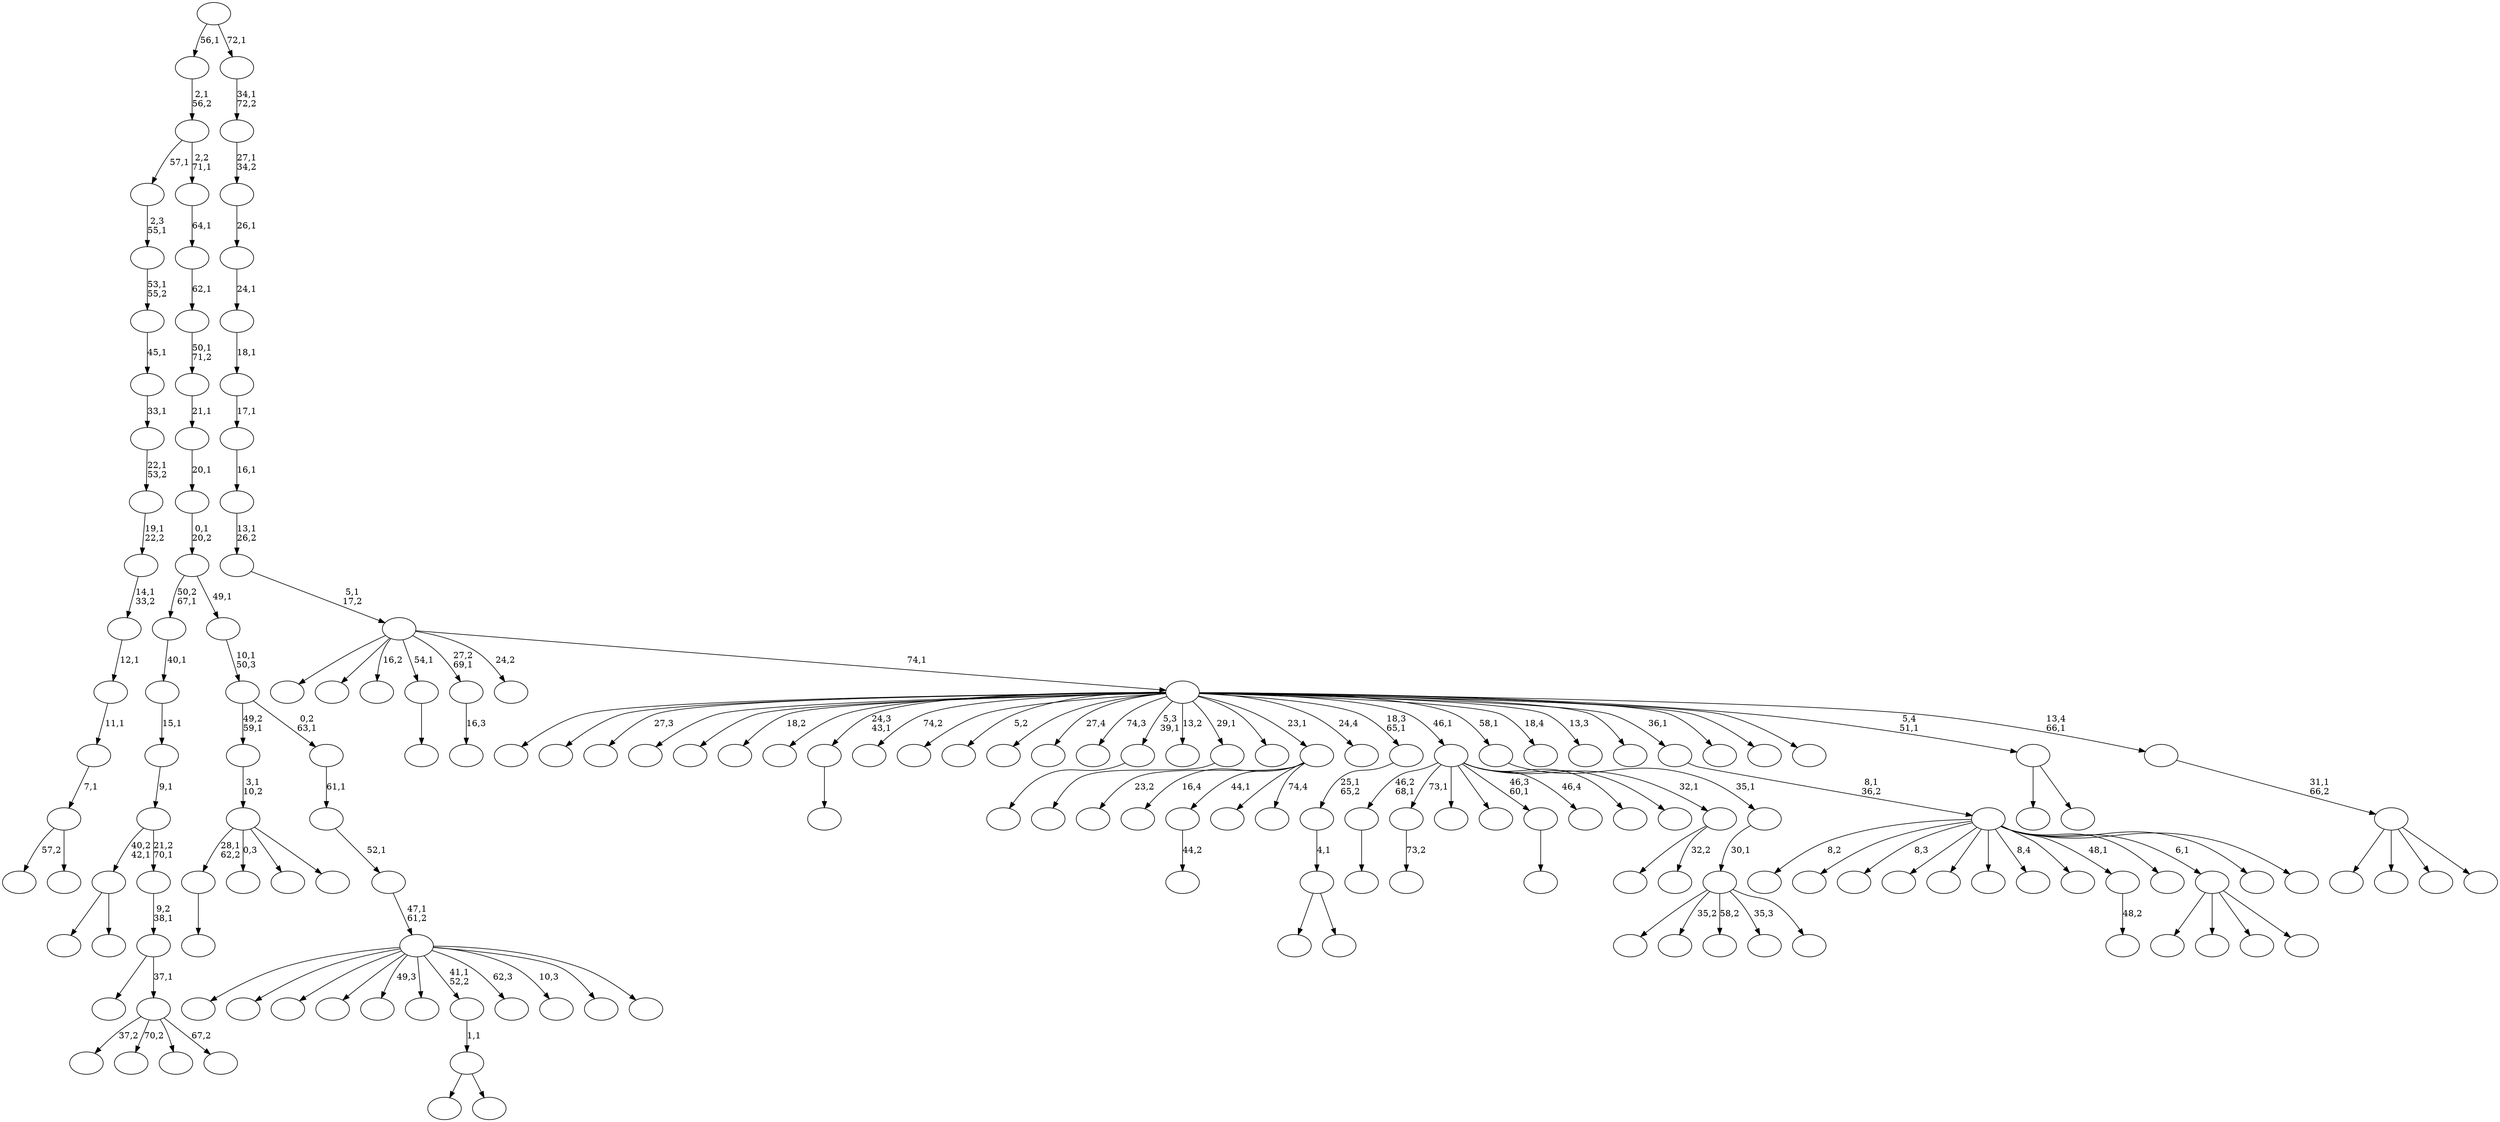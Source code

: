 digraph T {
	175 [label=""]
	174 [label=""]
	173 [label=""]
	172 [label=""]
	171 [label=""]
	170 [label=""]
	169 [label=""]
	168 [label=""]
	167 [label=""]
	166 [label=""]
	165 [label=""]
	164 [label=""]
	163 [label=""]
	162 [label=""]
	161 [label=""]
	160 [label=""]
	159 [label=""]
	158 [label=""]
	157 [label=""]
	156 [label=""]
	155 [label=""]
	154 [label=""]
	153 [label=""]
	152 [label=""]
	151 [label=""]
	150 [label=""]
	149 [label=""]
	148 [label=""]
	147 [label=""]
	146 [label=""]
	145 [label=""]
	144 [label=""]
	143 [label=""]
	142 [label=""]
	141 [label=""]
	140 [label=""]
	139 [label=""]
	138 [label=""]
	137 [label=""]
	136 [label=""]
	135 [label=""]
	134 [label=""]
	133 [label=""]
	132 [label=""]
	131 [label=""]
	130 [label=""]
	129 [label=""]
	128 [label=""]
	127 [label=""]
	126 [label=""]
	125 [label=""]
	124 [label=""]
	123 [label=""]
	122 [label=""]
	121 [label=""]
	120 [label=""]
	119 [label=""]
	118 [label=""]
	117 [label=""]
	116 [label=""]
	115 [label=""]
	114 [label=""]
	113 [label=""]
	112 [label=""]
	111 [label=""]
	110 [label=""]
	109 [label=""]
	108 [label=""]
	107 [label=""]
	106 [label=""]
	105 [label=""]
	104 [label=""]
	103 [label=""]
	102 [label=""]
	101 [label=""]
	100 [label=""]
	99 [label=""]
	98 [label=""]
	97 [label=""]
	96 [label=""]
	95 [label=""]
	94 [label=""]
	93 [label=""]
	92 [label=""]
	91 [label=""]
	90 [label=""]
	89 [label=""]
	88 [label=""]
	87 [label=""]
	86 [label=""]
	85 [label=""]
	84 [label=""]
	83 [label=""]
	82 [label=""]
	81 [label=""]
	80 [label=""]
	79 [label=""]
	78 [label=""]
	77 [label=""]
	76 [label=""]
	75 [label=""]
	74 [label=""]
	73 [label=""]
	72 [label=""]
	71 [label=""]
	70 [label=""]
	69 [label=""]
	68 [label=""]
	67 [label=""]
	66 [label=""]
	65 [label=""]
	64 [label=""]
	63 [label=""]
	62 [label=""]
	61 [label=""]
	60 [label=""]
	59 [label=""]
	58 [label=""]
	57 [label=""]
	56 [label=""]
	55 [label=""]
	54 [label=""]
	53 [label=""]
	52 [label=""]
	51 [label=""]
	50 [label=""]
	49 [label=""]
	48 [label=""]
	47 [label=""]
	46 [label=""]
	45 [label=""]
	44 [label=""]
	43 [label=""]
	42 [label=""]
	41 [label=""]
	40 [label=""]
	39 [label=""]
	38 [label=""]
	37 [label=""]
	36 [label=""]
	35 [label=""]
	34 [label=""]
	33 [label=""]
	32 [label=""]
	31 [label=""]
	30 [label=""]
	29 [label=""]
	28 [label=""]
	27 [label=""]
	26 [label=""]
	25 [label=""]
	24 [label=""]
	23 [label=""]
	22 [label=""]
	21 [label=""]
	20 [label=""]
	19 [label=""]
	18 [label=""]
	17 [label=""]
	16 [label=""]
	15 [label=""]
	14 [label=""]
	13 [label=""]
	12 [label=""]
	11 [label=""]
	10 [label=""]
	9 [label=""]
	8 [label=""]
	7 [label=""]
	6 [label=""]
	5 [label=""]
	4 [label=""]
	3 [label=""]
	2 [label=""]
	1 [label=""]
	0 [label=""]
	170 -> 171 [label=""]
	166 -> 175 [label=""]
	166 -> 167 [label=""]
	160 -> 161 [label=""]
	153 -> 154 [label=""]
	144 -> 145 [label="73,2"]
	139 -> 168 [label="57,2"]
	139 -> 140 [label=""]
	138 -> 139 [label="7,1"]
	137 -> 138 [label="11,1"]
	136 -> 137 [label="12,1"]
	135 -> 136 [label="14,1\n33,2"]
	134 -> 135 [label="19,1\n22,2"]
	133 -> 134 [label="22,1\n53,2"]
	132 -> 133 [label="33,1"]
	131 -> 132 [label="45,1"]
	130 -> 131 [label="53,1\n55,2"]
	129 -> 130 [label="2,3\n55,1"]
	118 -> 119 [label=""]
	110 -> 111 [label="16,3"]
	103 -> 104 [label=""]
	99 -> 100 [label=""]
	97 -> 98 [label="48,2"]
	90 -> 91 [label="44,2"]
	87 -> 88 [label=""]
	84 -> 127 [label=""]
	84 -> 85 [label=""]
	83 -> 84 [label="1,1"]
	78 -> 170 [label="28,1\n62,2"]
	78 -> 169 [label="0,3"]
	78 -> 102 [label=""]
	78 -> 79 [label=""]
	77 -> 78 [label="3,1\n10,2"]
	71 -> 124 [label=""]
	71 -> 80 [label=""]
	71 -> 73 [label=""]
	71 -> 72 [label=""]
	69 -> 162 [label="23,2"]
	69 -> 114 [label="16,4"]
	69 -> 90 [label="44,1"]
	69 -> 76 [label=""]
	69 -> 70 [label="74,4"]
	65 -> 163 [label=""]
	65 -> 66 [label=""]
	64 -> 65 [label="4,1"]
	63 -> 64 [label="25,1\n65,2"]
	61 -> 125 [label=""]
	61 -> 62 [label="32,2"]
	60 -> 160 [label="46,2\n68,1"]
	60 -> 144 [label="73,1"]
	60 -> 116 [label=""]
	60 -> 108 [label=""]
	60 -> 99 [label="46,3\n60,1"]
	60 -> 95 [label="46,4"]
	60 -> 92 [label=""]
	60 -> 74 [label=""]
	60 -> 61 [label="32,1"]
	57 -> 174 [label=""]
	57 -> 128 [label="35,2"]
	57 -> 115 [label="58,2"]
	57 -> 93 [label="35,3"]
	57 -> 58 [label=""]
	56 -> 57 [label="30,1"]
	55 -> 56 [label="35,1"]
	46 -> 122 [label="37,2"]
	46 -> 94 [label="70,2"]
	46 -> 59 [label=""]
	46 -> 47 [label="67,2"]
	45 -> 165 [label=""]
	45 -> 46 [label="37,1"]
	44 -> 45 [label="9,2\n38,1"]
	43 -> 166 [label="40,2\n42,1"]
	43 -> 44 [label="21,2\n70,1"]
	42 -> 43 [label="9,1"]
	41 -> 42 [label="15,1"]
	40 -> 41 [label="40,1"]
	38 -> 149 [label=""]
	38 -> 148 [label=""]
	38 -> 143 [label=""]
	38 -> 120 [label=""]
	38 -> 89 [label="49,3"]
	38 -> 86 [label=""]
	38 -> 83 [label="41,1\n52,2"]
	38 -> 81 [label="62,3"]
	38 -> 52 [label="10,3"]
	38 -> 50 [label=""]
	38 -> 39 [label=""]
	37 -> 38 [label="47,1\n61,2"]
	36 -> 37 [label="52,1"]
	35 -> 36 [label="61,1"]
	34 -> 77 [label="49,2\n59,1"]
	34 -> 35 [label="0,2\n63,1"]
	33 -> 34 [label="10,1\n50,3"]
	32 -> 40 [label="50,2\n67,1"]
	32 -> 33 [label="49,1"]
	31 -> 32 [label="0,1\n20,2"]
	30 -> 31 [label="20,1"]
	29 -> 30 [label="21,1"]
	28 -> 29 [label="50,1\n71,2"]
	27 -> 28 [label="62,1"]
	26 -> 27 [label="64,1"]
	25 -> 129 [label="57,1"]
	25 -> 26 [label="2,2\n71,1"]
	24 -> 25 [label="2,1\n56,2"]
	21 -> 156 [label="8,2"]
	21 -> 150 [label=""]
	21 -> 146 [label="8,3"]
	21 -> 126 [label=""]
	21 -> 121 [label=""]
	21 -> 117 [label=""]
	21 -> 112 [label="8,4"]
	21 -> 105 [label=""]
	21 -> 97 [label="48,1"]
	21 -> 75 [label=""]
	21 -> 71 [label="6,1"]
	21 -> 51 [label=""]
	21 -> 22 [label=""]
	20 -> 21 [label="8,1\n36,2"]
	15 -> 48 [label=""]
	15 -> 16 [label=""]
	13 -> 113 [label=""]
	13 -> 67 [label=""]
	13 -> 53 [label=""]
	13 -> 14 [label=""]
	12 -> 13 [label="31,1\n66,2"]
	11 -> 173 [label=""]
	11 -> 172 [label=""]
	11 -> 164 [label="27,3"]
	11 -> 159 [label=""]
	11 -> 158 [label=""]
	11 -> 157 [label="18,2"]
	11 -> 155 [label=""]
	11 -> 153 [label="24,3\n43,1"]
	11 -> 147 [label="74,2"]
	11 -> 142 [label=""]
	11 -> 123 [label="5,2"]
	11 -> 109 [label=""]
	11 -> 107 [label="27,4"]
	11 -> 106 [label="74,3"]
	11 -> 103 [label="5,3\n39,1"]
	11 -> 96 [label="13,2"]
	11 -> 87 [label="29,1"]
	11 -> 82 [label=""]
	11 -> 69 [label="23,1"]
	11 -> 68 [label="24,4"]
	11 -> 63 [label="18,3\n65,1"]
	11 -> 60 [label="46,1"]
	11 -> 55 [label="58,1"]
	11 -> 54 [label="18,4"]
	11 -> 49 [label="13,3"]
	11 -> 23 [label=""]
	11 -> 20 [label="36,1"]
	11 -> 19 [label=""]
	11 -> 18 [label=""]
	11 -> 17 [label=""]
	11 -> 15 [label="5,4\n51,1"]
	11 -> 12 [label="13,4\n66,1"]
	10 -> 152 [label=""]
	10 -> 151 [label=""]
	10 -> 141 [label="16,2"]
	10 -> 118 [label="54,1"]
	10 -> 110 [label="27,2\n69,1"]
	10 -> 101 [label="24,2"]
	10 -> 11 [label="74,1"]
	9 -> 10 [label="5,1\n17,2"]
	8 -> 9 [label="13,1\n26,2"]
	7 -> 8 [label="16,1"]
	6 -> 7 [label="17,1"]
	5 -> 6 [label="18,1"]
	4 -> 5 [label="24,1"]
	3 -> 4 [label="26,1"]
	2 -> 3 [label="27,1\n34,2"]
	1 -> 2 [label="34,1\n72,2"]
	0 -> 24 [label="56,1"]
	0 -> 1 [label="72,1"]
}
